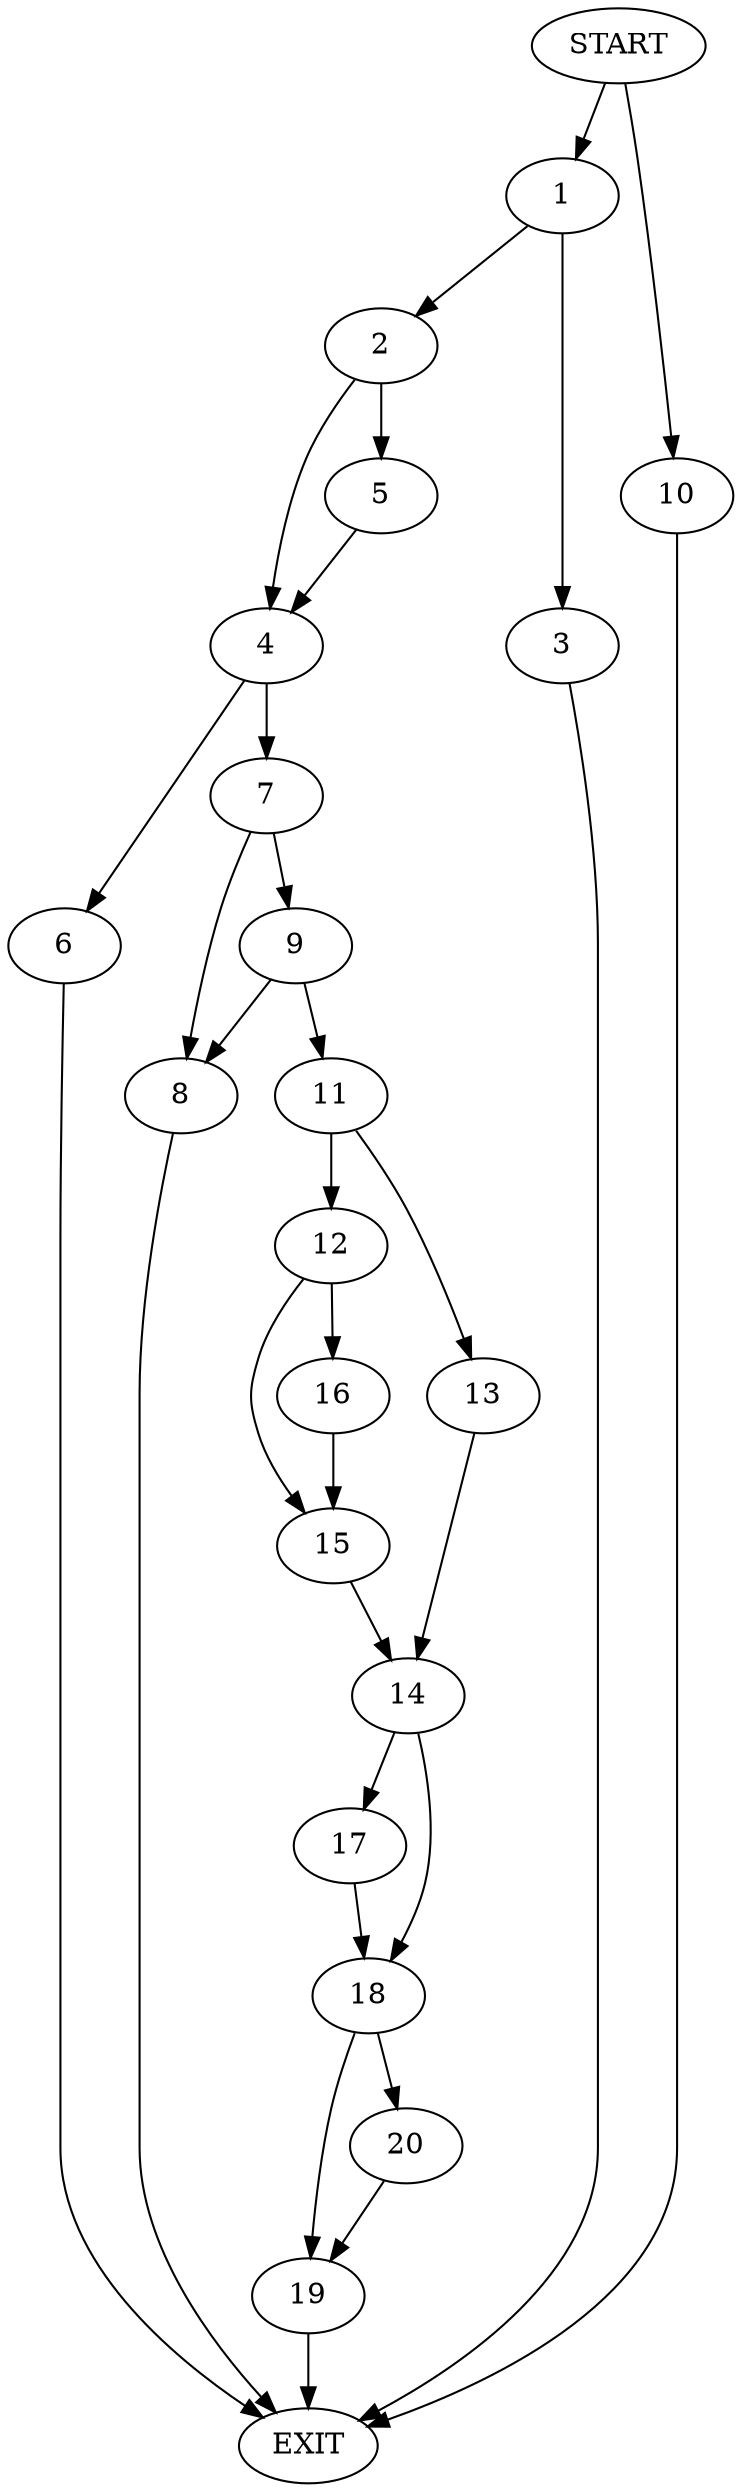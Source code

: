 digraph {
0 [label="START"]
21 [label="EXIT"]
0 -> 1
1 -> 2
1 -> 3
2 -> 4
2 -> 5
3 -> 21
4 -> 6
4 -> 7
5 -> 4
7 -> 8
7 -> 9
6 -> 21
0 -> 10
10 -> 21
9 -> 11
9 -> 8
8 -> 21
11 -> 12
11 -> 13
13 -> 14
12 -> 15
12 -> 16
14 -> 17
14 -> 18
15 -> 14
16 -> 15
18 -> 19
18 -> 20
17 -> 18
20 -> 19
19 -> 21
}
